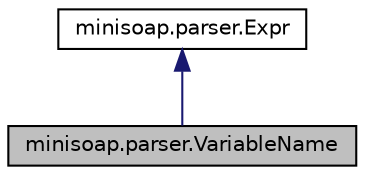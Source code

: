 digraph "minisoap.parser.VariableName"
{
  edge [fontname="Helvetica",fontsize="10",labelfontname="Helvetica",labelfontsize="10"];
  node [fontname="Helvetica",fontsize="10",shape=record];
  Node2 [label="minisoap.parser.VariableName",height=0.2,width=0.4,color="black", fillcolor="grey75", style="filled", fontcolor="black"];
  Node3 -> Node2 [dir="back",color="midnightblue",fontsize="10",style="solid",fontname="Helvetica"];
  Node3 [label="minisoap.parser.Expr",height=0.2,width=0.4,color="black", fillcolor="white", style="filled",URL="$classminisoap_1_1parser_1_1Expr.html"];
}
